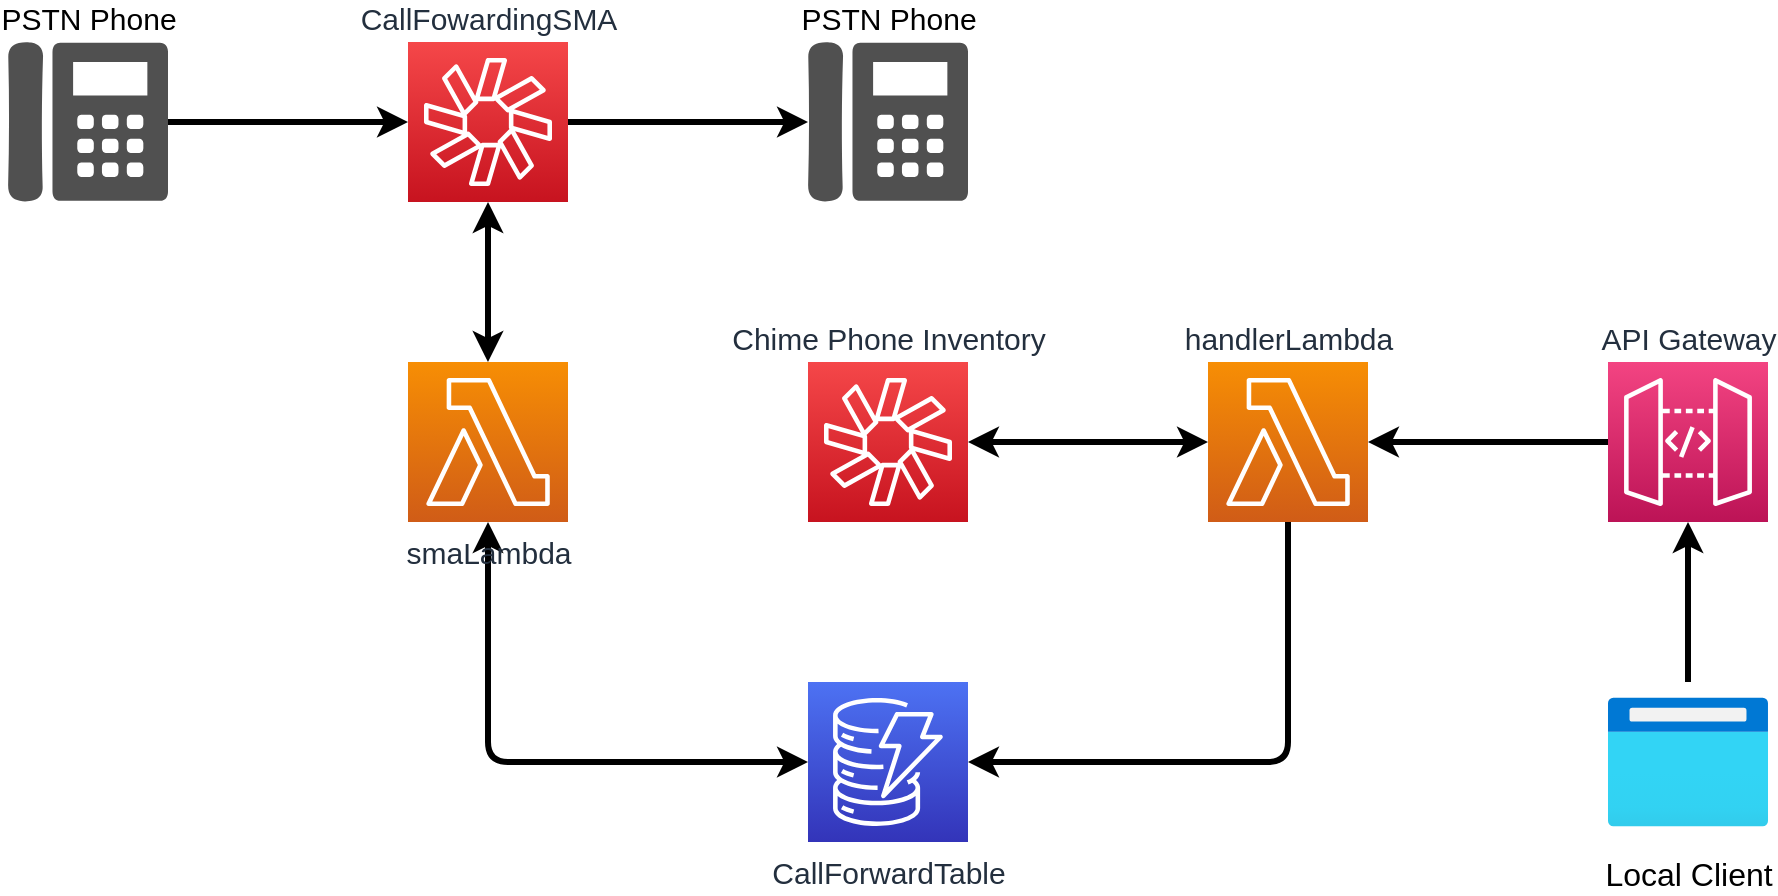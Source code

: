 <mxfile version="14.9.6" type="device"><diagram id="rTBlEEjmNwReQkpwiTz-" name="Page-1"><mxGraphModel dx="1106" dy="737" grid="1" gridSize="10" guides="1" tooltips="1" connect="1" arrows="1" fold="1" page="1" pageScale="1" pageWidth="1200" pageHeight="1600" math="0" shadow="0"><root><mxCell id="0"/><mxCell id="1" parent="0"/><mxCell id="N65iIs0TTLvEufVqsl3K-13" style="edgeStyle=orthogonalEdgeStyle;rounded=1;orthogonalLoop=1;jettySize=auto;html=1;strokeWidth=3;fontSize=15;" parent="1" source="N65iIs0TTLvEufVqsl3K-1" target="N65iIs0TTLvEufVqsl3K-12" edge="1"><mxGeometry relative="1" as="geometry"/></mxCell><mxCell id="N65iIs0TTLvEufVqsl3K-1" value="CallFowardingSMA" style="points=[[0,0,0],[0.25,0,0],[0.5,0,0],[0.75,0,0],[1,0,0],[0,1,0],[0.25,1,0],[0.5,1,0],[0.75,1,0],[1,1,0],[0,0.25,0],[0,0.5,0],[0,0.75,0],[1,0.25,0],[1,0.5,0],[1,0.75,0]];outlineConnect=0;fontColor=#232F3E;gradientColor=#F54749;gradientDirection=north;fillColor=#C7131F;strokeColor=#ffffff;dashed=0;verticalLabelPosition=top;verticalAlign=bottom;align=center;html=1;fontSize=15;fontStyle=0;aspect=fixed;shape=mxgraph.aws4.resourceIcon;resIcon=mxgraph.aws4.chime;labelPosition=center;" parent="1" vertex="1"><mxGeometry x="400" y="520" width="80" height="80" as="geometry"/></mxCell><mxCell id="N65iIs0TTLvEufVqsl3K-3" style="edgeStyle=orthogonalEdgeStyle;rounded=0;orthogonalLoop=1;jettySize=auto;html=1;strokeWidth=3;fontSize=15;" parent="1" source="N65iIs0TTLvEufVqsl3K-2" target="N65iIs0TTLvEufVqsl3K-1" edge="1"><mxGeometry relative="1" as="geometry"/></mxCell><mxCell id="N65iIs0TTLvEufVqsl3K-2" value="PSTN Phone" style="pointerEvents=1;shadow=0;dashed=0;html=1;strokeColor=none;fillColor=#505050;labelPosition=center;verticalLabelPosition=top;verticalAlign=bottom;outlineConnect=0;align=center;shape=mxgraph.office.devices.phone_digital;fontSize=15;" parent="1" vertex="1"><mxGeometry x="200" y="520" width="80" height="80" as="geometry"/></mxCell><mxCell id="N65iIs0TTLvEufVqsl3K-11" style="edgeStyle=orthogonalEdgeStyle;rounded=1;orthogonalLoop=1;jettySize=auto;html=1;strokeWidth=3;startArrow=classic;startFill=1;endArrow=classic;endFill=1;fontSize=15;" parent="1" source="N65iIs0TTLvEufVqsl3K-4" target="N65iIs0TTLvEufVqsl3K-6" edge="1"><mxGeometry relative="1" as="geometry"><Array as="points"><mxPoint x="440" y="880"/></Array></mxGeometry></mxCell><mxCell id="MoMPH8zDzWCndjiJdxjU-4" style="edgeStyle=orthogonalEdgeStyle;rounded=1;orthogonalLoop=1;jettySize=auto;html=1;fontSize=16;startArrow=classic;startFill=1;endArrow=classic;endFill=1;strokeWidth=3;" edge="1" parent="1" source="N65iIs0TTLvEufVqsl3K-4" target="N65iIs0TTLvEufVqsl3K-1"><mxGeometry relative="1" as="geometry"/></mxCell><mxCell id="N65iIs0TTLvEufVqsl3K-4" value="smaLambda" style="points=[[0,0,0],[0.25,0,0],[0.5,0,0],[0.75,0,0],[1,0,0],[0,1,0],[0.25,1,0],[0.5,1,0],[0.75,1,0],[1,1,0],[0,0.25,0],[0,0.5,0],[0,0.75,0],[1,0.25,0],[1,0.5,0],[1,0.75,0]];outlineConnect=0;fontColor=#232F3E;gradientColor=#F78E04;gradientDirection=north;fillColor=#D05C17;strokeColor=#ffffff;dashed=0;verticalLabelPosition=bottom;verticalAlign=top;align=center;html=1;fontSize=15;fontStyle=0;aspect=fixed;shape=mxgraph.aws4.resourceIcon;resIcon=mxgraph.aws4.lambda;" parent="1" vertex="1"><mxGeometry x="400" y="680" width="80" height="80" as="geometry"/></mxCell><mxCell id="N65iIs0TTLvEufVqsl3K-6" value="CallForwardTable" style="points=[[0,0,0],[0.25,0,0],[0.5,0,0],[0.75,0,0],[1,0,0],[0,1,0],[0.25,1,0],[0.5,1,0],[0.75,1,0],[1,1,0],[0,0.25,0],[0,0.5,0],[0,0.75,0],[1,0.25,0],[1,0.5,0],[1,0.75,0]];outlineConnect=0;fontColor=#232F3E;gradientColor=#4D72F3;gradientDirection=north;fillColor=#3334B9;strokeColor=#ffffff;dashed=0;verticalLabelPosition=bottom;verticalAlign=top;align=center;html=1;fontSize=15;fontStyle=0;aspect=fixed;shape=mxgraph.aws4.resourceIcon;resIcon=mxgraph.aws4.dynamodb;" parent="1" vertex="1"><mxGeometry x="600" y="840" width="80" height="80" as="geometry"/></mxCell><mxCell id="N65iIs0TTLvEufVqsl3K-15" style="edgeStyle=orthogonalEdgeStyle;rounded=1;orthogonalLoop=1;jettySize=auto;html=1;strokeWidth=3;fontSize=15;startArrow=none;" parent="1" source="MoMPH8zDzWCndjiJdxjU-2" target="N65iIs0TTLvEufVqsl3K-14" edge="1"><mxGeometry relative="1" as="geometry"><Array as="points"><mxPoint x="1040" y="910"/></Array><mxPoint x="1040" y="840" as="sourcePoint"/></mxGeometry></mxCell><mxCell id="N65iIs0TTLvEufVqsl3K-12" value="PSTN Phone" style="pointerEvents=1;shadow=0;dashed=0;html=1;strokeColor=none;fillColor=#505050;labelPosition=center;verticalLabelPosition=top;verticalAlign=bottom;outlineConnect=0;align=center;shape=mxgraph.office.devices.phone_digital;fontSize=15;" parent="1" vertex="1"><mxGeometry x="600" y="520" width="80" height="80" as="geometry"/></mxCell><mxCell id="N65iIs0TTLvEufVqsl3K-17" style="edgeStyle=orthogonalEdgeStyle;rounded=1;orthogonalLoop=1;jettySize=auto;html=1;strokeWidth=3;fontSize=15;" parent="1" source="N65iIs0TTLvEufVqsl3K-14" target="N65iIs0TTLvEufVqsl3K-16" edge="1"><mxGeometry relative="1" as="geometry"/></mxCell><mxCell id="N65iIs0TTLvEufVqsl3K-14" value="API Gateway" style="points=[[0,0,0],[0.25,0,0],[0.5,0,0],[0.75,0,0],[1,0,0],[0,1,0],[0.25,1,0],[0.5,1,0],[0.75,1,0],[1,1,0],[0,0.25,0],[0,0.5,0],[0,0.75,0],[1,0.25,0],[1,0.5,0],[1,0.75,0]];outlineConnect=0;fontColor=#232F3E;gradientColor=#F34482;gradientDirection=north;fillColor=#BC1356;strokeColor=#ffffff;dashed=0;verticalLabelPosition=top;verticalAlign=bottom;align=center;html=1;fontSize=15;fontStyle=0;aspect=fixed;shape=mxgraph.aws4.resourceIcon;resIcon=mxgraph.aws4.api_gateway;labelPosition=center;" parent="1" vertex="1"><mxGeometry x="1000" y="680" width="80" height="80" as="geometry"/></mxCell><mxCell id="N65iIs0TTLvEufVqsl3K-24" style="edgeStyle=orthogonalEdgeStyle;rounded=1;orthogonalLoop=1;jettySize=auto;html=1;startArrow=none;startFill=0;endArrow=classic;endFill=1;strokeWidth=3;fontSize=15;" parent="1" source="N65iIs0TTLvEufVqsl3K-16" target="N65iIs0TTLvEufVqsl3K-6" edge="1"><mxGeometry relative="1" as="geometry"><Array as="points"><mxPoint x="840" y="880"/></Array></mxGeometry></mxCell><mxCell id="MoMPH8zDzWCndjiJdxjU-1" style="edgeStyle=orthogonalEdgeStyle;rounded=1;orthogonalLoop=1;jettySize=auto;html=1;fontSize=15;startArrow=classic;startFill=1;strokeWidth=3;" edge="1" parent="1" source="N65iIs0TTLvEufVqsl3K-16" target="N65iIs0TTLvEufVqsl3K-19"><mxGeometry relative="1" as="geometry"/></mxCell><mxCell id="N65iIs0TTLvEufVqsl3K-16" value="handlerLambda" style="points=[[0,0,0],[0.25,0,0],[0.5,0,0],[0.75,0,0],[1,0,0],[0,1,0],[0.25,1,0],[0.5,1,0],[0.75,1,0],[1,1,0],[0,0.25,0],[0,0.5,0],[0,0.75,0],[1,0.25,0],[1,0.5,0],[1,0.75,0]];outlineConnect=0;fontColor=#232F3E;gradientColor=#F78E04;gradientDirection=north;fillColor=#D05C17;strokeColor=#ffffff;dashed=0;verticalLabelPosition=top;verticalAlign=bottom;align=center;html=1;fontSize=15;fontStyle=0;aspect=fixed;shape=mxgraph.aws4.resourceIcon;resIcon=mxgraph.aws4.lambda;labelPosition=center;" parent="1" vertex="1"><mxGeometry x="800" y="680" width="80" height="80" as="geometry"/></mxCell><mxCell id="N65iIs0TTLvEufVqsl3K-19" value="Chime Phone Inventory" style="points=[[0,0,0],[0.25,0,0],[0.5,0,0],[0.75,0,0],[1,0,0],[0,1,0],[0.25,1,0],[0.5,1,0],[0.75,1,0],[1,1,0],[0,0.25,0],[0,0.5,0],[0,0.75,0],[1,0.25,0],[1,0.5,0],[1,0.75,0]];outlineConnect=0;fontColor=#232F3E;gradientColor=#F54749;gradientDirection=north;fillColor=#C7131F;strokeColor=#ffffff;dashed=0;verticalLabelPosition=top;verticalAlign=bottom;align=center;html=1;fontSize=15;fontStyle=0;aspect=fixed;shape=mxgraph.aws4.resourceIcon;resIcon=mxgraph.aws4.chime;labelPosition=center;" parent="1" vertex="1"><mxGeometry x="600" y="680" width="80" height="80" as="geometry"/></mxCell><mxCell id="MoMPH8zDzWCndjiJdxjU-2" value="Local Client" style="html=1;points=[];align=center;image;fontSize=16;image=img/lib/azure2/general/Browser.svg;" vertex="1" parent="1"><mxGeometry x="1000" y="840" width="80" height="80" as="geometry"/></mxCell><mxCell id="MoMPH8zDzWCndjiJdxjU-3" value="" style="edgeStyle=orthogonalEdgeStyle;rounded=1;orthogonalLoop=1;jettySize=auto;html=1;strokeWidth=3;fontSize=15;endArrow=none;" edge="1" parent="1" target="MoMPH8zDzWCndjiJdxjU-2"><mxGeometry relative="1" as="geometry"><Array as="points"><mxPoint x="1040" y="910"/></Array><mxPoint x="1040" y="840" as="sourcePoint"/><mxPoint x="1040" y="760" as="targetPoint"/></mxGeometry></mxCell></root></mxGraphModel></diagram></mxfile>
